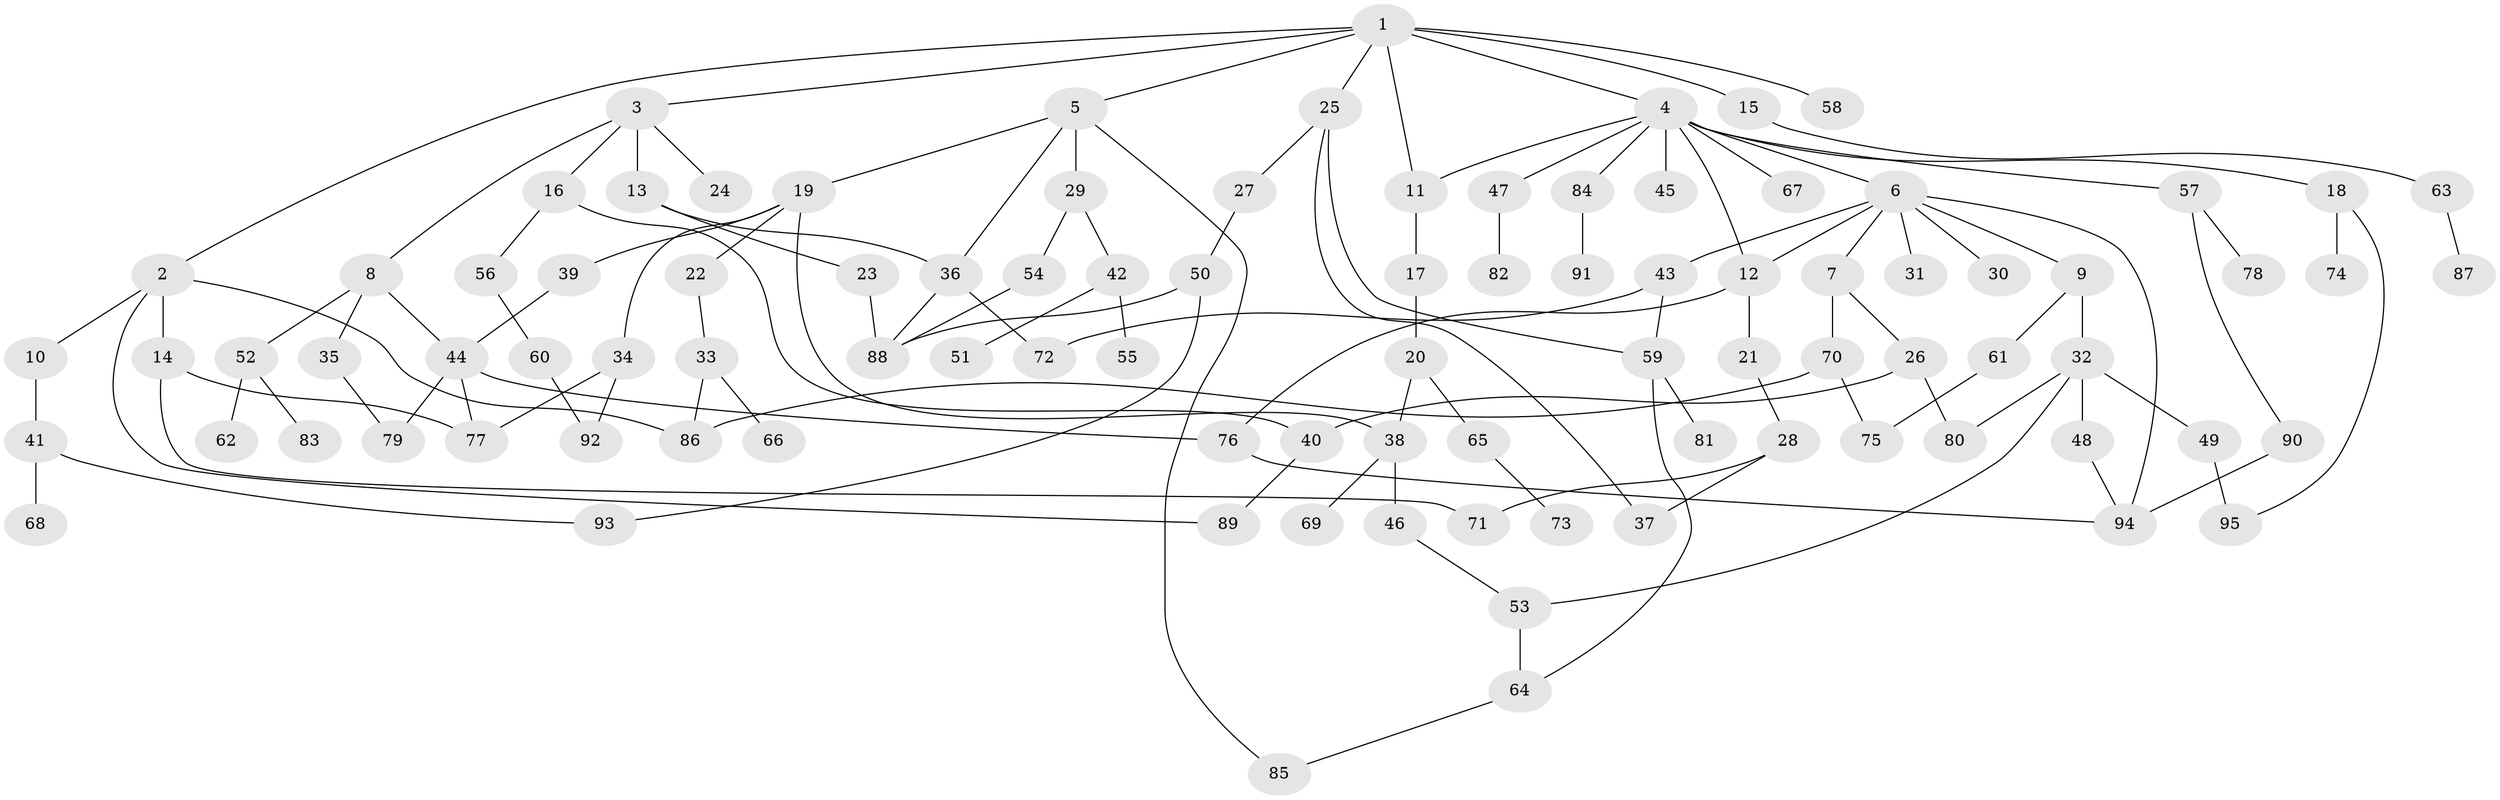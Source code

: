 // coarse degree distribution, {10: 0.015151515151515152, 5: 0.07575757575757576, 4: 0.09090909090909091, 9: 0.015151515151515152, 7: 0.030303030303030304, 3: 0.2727272727272727, 2: 0.3181818181818182, 1: 0.18181818181818182}
// Generated by graph-tools (version 1.1) at 2025/51/02/27/25 19:51:41]
// undirected, 95 vertices, 125 edges
graph export_dot {
graph [start="1"]
  node [color=gray90,style=filled];
  1;
  2;
  3;
  4;
  5;
  6;
  7;
  8;
  9;
  10;
  11;
  12;
  13;
  14;
  15;
  16;
  17;
  18;
  19;
  20;
  21;
  22;
  23;
  24;
  25;
  26;
  27;
  28;
  29;
  30;
  31;
  32;
  33;
  34;
  35;
  36;
  37;
  38;
  39;
  40;
  41;
  42;
  43;
  44;
  45;
  46;
  47;
  48;
  49;
  50;
  51;
  52;
  53;
  54;
  55;
  56;
  57;
  58;
  59;
  60;
  61;
  62;
  63;
  64;
  65;
  66;
  67;
  68;
  69;
  70;
  71;
  72;
  73;
  74;
  75;
  76;
  77;
  78;
  79;
  80;
  81;
  82;
  83;
  84;
  85;
  86;
  87;
  88;
  89;
  90;
  91;
  92;
  93;
  94;
  95;
  1 -- 2;
  1 -- 3;
  1 -- 4;
  1 -- 5;
  1 -- 11;
  1 -- 15;
  1 -- 25;
  1 -- 58;
  2 -- 10;
  2 -- 14;
  2 -- 89;
  2 -- 86;
  3 -- 8;
  3 -- 13;
  3 -- 16;
  3 -- 24;
  4 -- 6;
  4 -- 18;
  4 -- 45;
  4 -- 47;
  4 -- 57;
  4 -- 67;
  4 -- 84;
  4 -- 11;
  4 -- 12;
  5 -- 19;
  5 -- 29;
  5 -- 36;
  5 -- 85;
  6 -- 7;
  6 -- 9;
  6 -- 12;
  6 -- 30;
  6 -- 31;
  6 -- 43;
  6 -- 94;
  7 -- 26;
  7 -- 70;
  8 -- 35;
  8 -- 52;
  8 -- 44;
  9 -- 32;
  9 -- 61;
  10 -- 41;
  11 -- 17;
  12 -- 21;
  12 -- 76;
  13 -- 23;
  13 -- 36;
  14 -- 71;
  14 -- 77;
  15 -- 63;
  16 -- 56;
  16 -- 40;
  17 -- 20;
  18 -- 74;
  18 -- 95;
  19 -- 22;
  19 -- 34;
  19 -- 38;
  19 -- 39;
  20 -- 65;
  20 -- 38;
  21 -- 28;
  22 -- 33;
  23 -- 88;
  25 -- 27;
  25 -- 37;
  25 -- 59;
  26 -- 40;
  26 -- 80;
  27 -- 50;
  28 -- 37;
  28 -- 71;
  29 -- 42;
  29 -- 54;
  32 -- 48;
  32 -- 49;
  32 -- 53;
  32 -- 80;
  33 -- 66;
  33 -- 86;
  34 -- 77;
  34 -- 92;
  35 -- 79;
  36 -- 72;
  36 -- 88;
  38 -- 46;
  38 -- 69;
  39 -- 44;
  40 -- 89;
  41 -- 68;
  41 -- 93;
  42 -- 51;
  42 -- 55;
  43 -- 59;
  43 -- 72;
  44 -- 76;
  44 -- 79;
  44 -- 77;
  46 -- 53;
  47 -- 82;
  48 -- 94;
  49 -- 95;
  50 -- 88;
  50 -- 93;
  52 -- 62;
  52 -- 83;
  53 -- 64;
  54 -- 88;
  56 -- 60;
  57 -- 78;
  57 -- 90;
  59 -- 81;
  59 -- 64;
  60 -- 92;
  61 -- 75;
  63 -- 87;
  64 -- 85;
  65 -- 73;
  70 -- 75;
  70 -- 86;
  76 -- 94;
  84 -- 91;
  90 -- 94;
}
